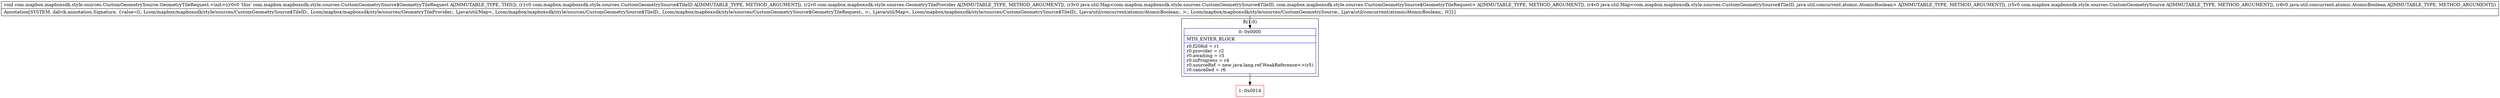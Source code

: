 digraph "CFG forcom.mapbox.mapboxsdk.style.sources.CustomGeometrySource.GeometryTileRequest.\<init\>(Lcom\/mapbox\/mapboxsdk\/style\/sources\/CustomGeometrySource$TileID;Lcom\/mapbox\/mapboxsdk\/style\/sources\/GeometryTileProvider;Ljava\/util\/Map;Ljava\/util\/Map;Lcom\/mapbox\/mapboxsdk\/style\/sources\/CustomGeometrySource;Ljava\/util\/concurrent\/atomic\/AtomicBoolean;)V" {
subgraph cluster_Region_935353005 {
label = "R(1:0)";
node [shape=record,color=blue];
Node_0 [shape=record,label="{0\:\ 0x0000|MTH_ENTER_BLOCK\l|r0.f208id = r1\lr0.provider = r2\lr0.awaiting = r3\lr0.inProgress = r4\lr0.sourceRef = new java.lang.ref.WeakReference\<\>(r5)\lr0.cancelled = r6\l}"];
}
Node_1 [shape=record,color=red,label="{1\:\ 0x0014}"];
MethodNode[shape=record,label="{void com.mapbox.mapboxsdk.style.sources.CustomGeometrySource.GeometryTileRequest.\<init\>((r0v0 'this' com.mapbox.mapboxsdk.style.sources.CustomGeometrySource$GeometryTileRequest A[IMMUTABLE_TYPE, THIS]), (r1v0 com.mapbox.mapboxsdk.style.sources.CustomGeometrySource$TileID A[IMMUTABLE_TYPE, METHOD_ARGUMENT]), (r2v0 com.mapbox.mapboxsdk.style.sources.GeometryTileProvider A[IMMUTABLE_TYPE, METHOD_ARGUMENT]), (r3v0 java.util.Map\<com.mapbox.mapboxsdk.style.sources.CustomGeometrySource$TileID, com.mapbox.mapboxsdk.style.sources.CustomGeometrySource$GeometryTileRequest\> A[IMMUTABLE_TYPE, METHOD_ARGUMENT]), (r4v0 java.util.Map\<com.mapbox.mapboxsdk.style.sources.CustomGeometrySource$TileID, java.util.concurrent.atomic.AtomicBoolean\> A[IMMUTABLE_TYPE, METHOD_ARGUMENT]), (r5v0 com.mapbox.mapboxsdk.style.sources.CustomGeometrySource A[IMMUTABLE_TYPE, METHOD_ARGUMENT]), (r6v0 java.util.concurrent.atomic.AtomicBoolean A[IMMUTABLE_TYPE, METHOD_ARGUMENT]))  | Annotation[SYSTEM, dalvik.annotation.Signature, \{value=[(, Lcom\/mapbox\/mapboxsdk\/style\/sources\/CustomGeometrySource$TileID;, Lcom\/mapbox\/mapboxsdk\/style\/sources\/GeometryTileProvider;, Ljava\/util\/Map\<, Lcom\/mapbox\/mapboxsdk\/style\/sources\/CustomGeometrySource$TileID;, Lcom\/mapbox\/mapboxsdk\/style\/sources\/CustomGeometrySource$GeometryTileRequest;, \>;, Ljava\/util\/Map\<, Lcom\/mapbox\/mapboxsdk\/style\/sources\/CustomGeometrySource$TileID;, Ljava\/util\/concurrent\/atomic\/AtomicBoolean;, \>;, Lcom\/mapbox\/mapboxsdk\/style\/sources\/CustomGeometrySource;, Ljava\/util\/concurrent\/atomic\/AtomicBoolean;, )V]\}]\l}"];
MethodNode -> Node_0;
Node_0 -> Node_1;
}

